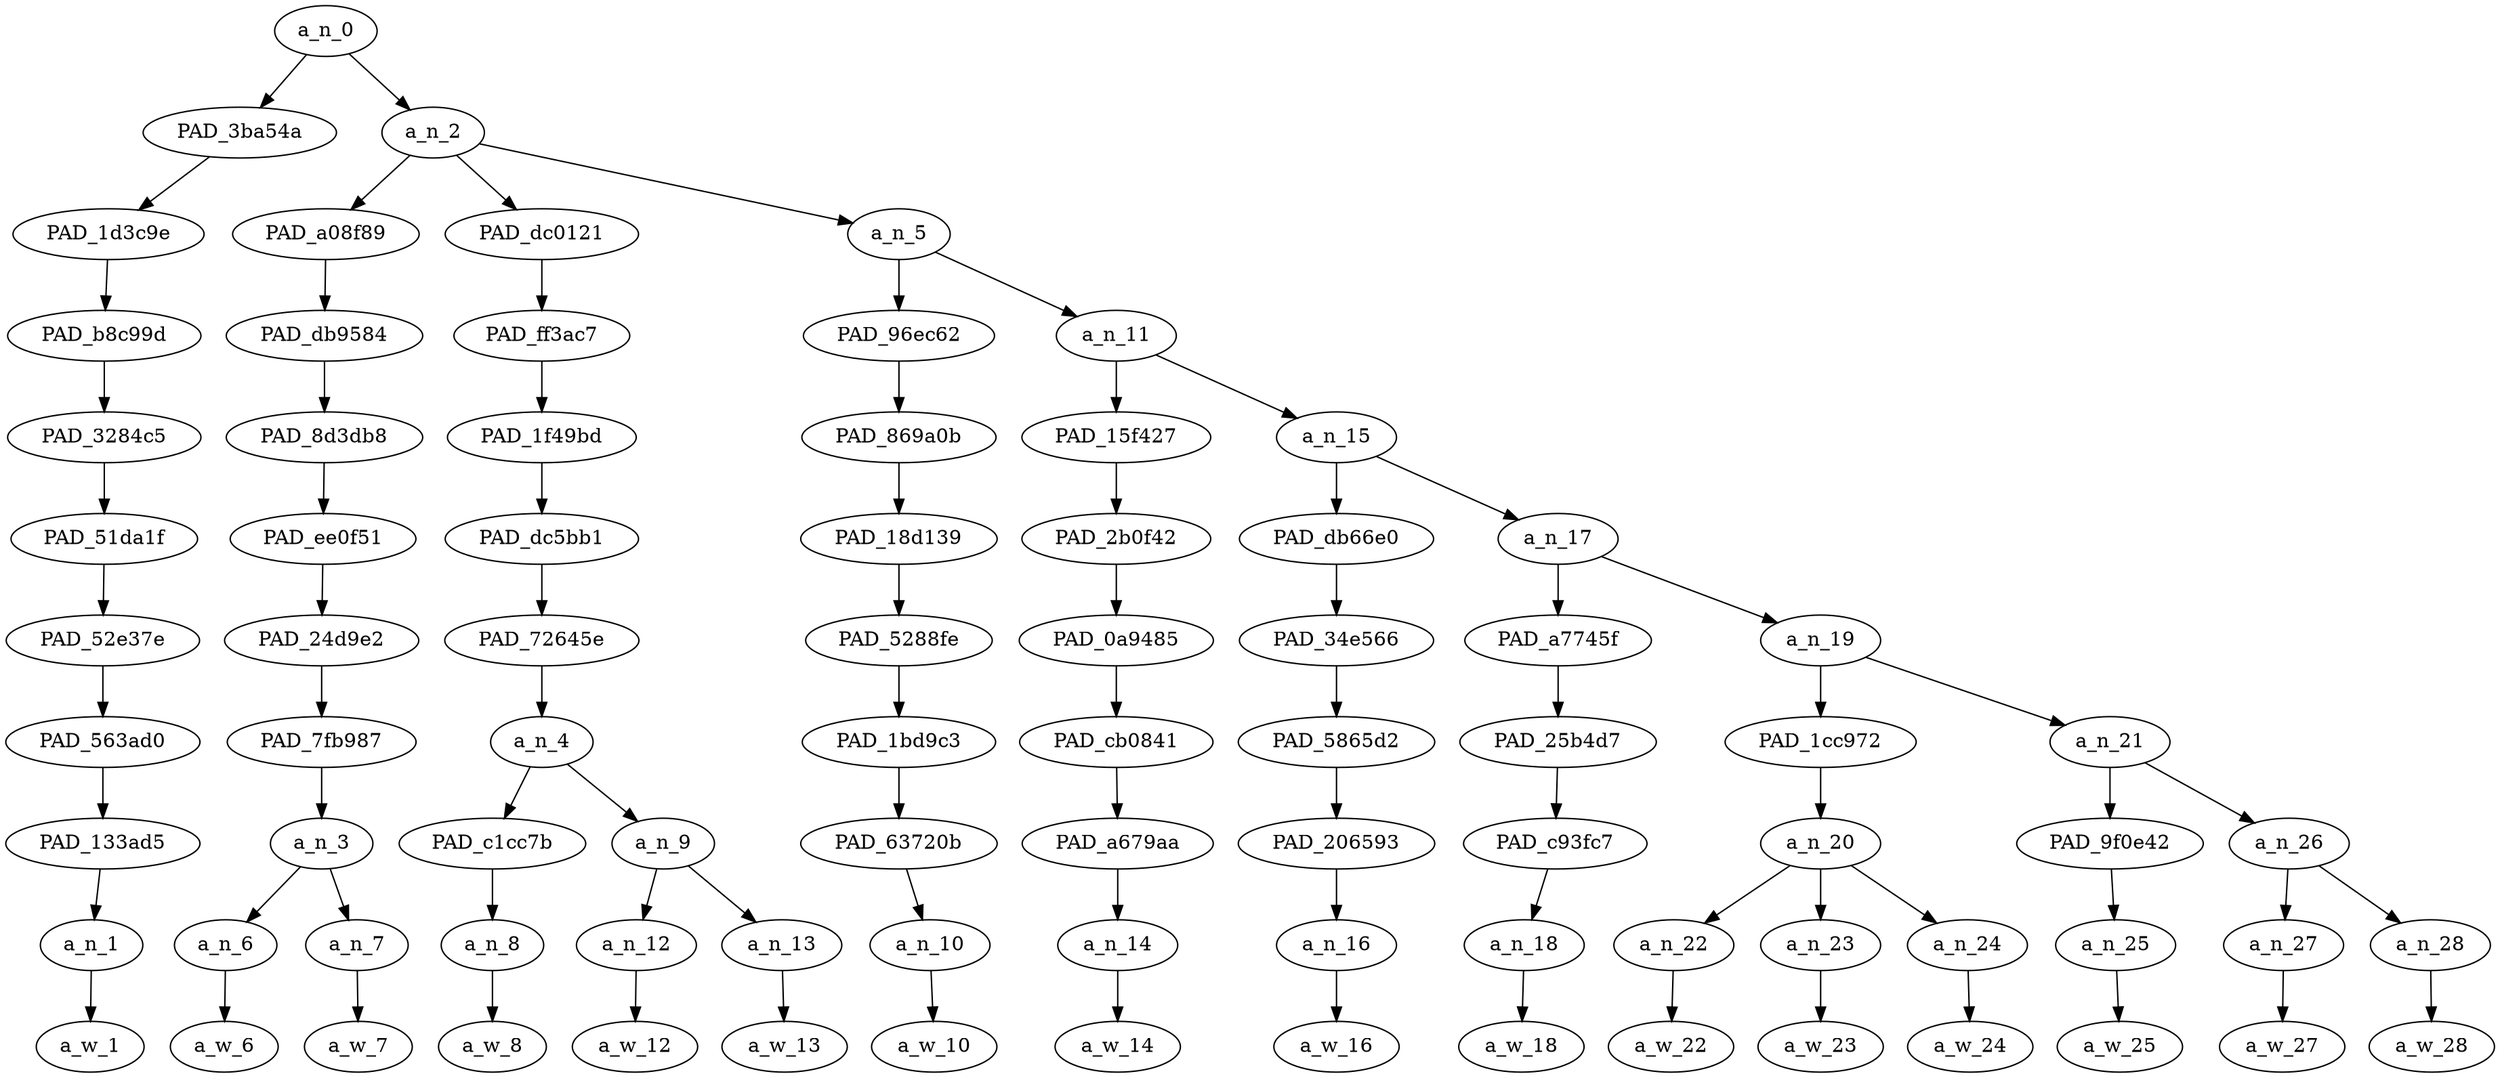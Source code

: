 strict digraph "" {
	a_n_0	[div_dir=1,
		index=0,
		level=10,
		pos="2.0559895833333335,10!",
		text_span="[0, 1, 2, 3, 4, 5, 6, 7, 8, 9, 10, 11, 12, 13, 14, 15]",
		value=1.00000001];
	PAD_3ba54a	[div_dir=-1,
		index=0,
		level=9,
		pos="0.0,9!",
		text_span="[0]",
		value=0.07441819];
	a_n_0 -> PAD_3ba54a;
	a_n_2	[div_dir=1,
		index=1,
		level=9,
		pos="4.111979166666667,9!",
		text_span="[1, 2, 3, 4, 5, 6, 7, 8, 9, 10, 11, 12, 13, 14, 15]",
		value=0.92556349];
	a_n_0 -> a_n_2;
	PAD_1d3c9e	[div_dir=-1,
		index=0,
		level=8,
		pos="0.0,8!",
		text_span="[0]",
		value=0.07441819];
	PAD_3ba54a -> PAD_1d3c9e;
	PAD_b8c99d	[div_dir=-1,
		index=0,
		level=7,
		pos="0.0,7!",
		text_span="[0]",
		value=0.07441819];
	PAD_1d3c9e -> PAD_b8c99d;
	PAD_3284c5	[div_dir=-1,
		index=0,
		level=6,
		pos="0.0,6!",
		text_span="[0]",
		value=0.07441819];
	PAD_b8c99d -> PAD_3284c5;
	PAD_51da1f	[div_dir=-1,
		index=0,
		level=5,
		pos="0.0,5!",
		text_span="[0]",
		value=0.07441819];
	PAD_3284c5 -> PAD_51da1f;
	PAD_52e37e	[div_dir=-1,
		index=0,
		level=4,
		pos="0.0,4!",
		text_span="[0]",
		value=0.07441819];
	PAD_51da1f -> PAD_52e37e;
	PAD_563ad0	[div_dir=-1,
		index=0,
		level=3,
		pos="0.0,3!",
		text_span="[0]",
		value=0.07441819];
	PAD_52e37e -> PAD_563ad0;
	PAD_133ad5	[div_dir=-1,
		index=0,
		level=2,
		pos="0.0,2!",
		text_span="[0]",
		value=0.07441819];
	PAD_563ad0 -> PAD_133ad5;
	a_n_1	[div_dir=-1,
		index=0,
		level=1,
		pos="0.0,1!",
		text_span="[0]",
		value=0.07441819];
	PAD_133ad5 -> a_n_1;
	a_w_1	[div_dir=0,
		index=0,
		level=0,
		pos="0,0!",
		text_span="[0]",
		value=seen];
	a_n_1 -> a_w_1;
	PAD_a08f89	[div_dir=1,
		index=1,
		level=8,
		pos="1.5,8!",
		text_span="[1, 2]",
		value=0.18218037];
	a_n_2 -> PAD_a08f89;
	PAD_dc0121	[div_dir=1,
		index=2,
		level=8,
		pos="3.75,8!",
		text_span="[3, 4, 5]",
		value=0.16559615];
	a_n_2 -> PAD_dc0121;
	a_n_5	[div_dir=1,
		index=3,
		level=8,
		pos="7.0859375,8!",
		text_span="[6, 7, 8, 9, 10, 11, 12, 13, 14, 15]",
		value=0.57767091];
	a_n_2 -> a_n_5;
	PAD_db9584	[div_dir=1,
		index=1,
		level=7,
		pos="1.5,7!",
		text_span="[1, 2]",
		value=0.18218037];
	PAD_a08f89 -> PAD_db9584;
	PAD_8d3db8	[div_dir=1,
		index=1,
		level=6,
		pos="1.5,6!",
		text_span="[1, 2]",
		value=0.18218037];
	PAD_db9584 -> PAD_8d3db8;
	PAD_ee0f51	[div_dir=1,
		index=1,
		level=5,
		pos="1.5,5!",
		text_span="[1, 2]",
		value=0.18218037];
	PAD_8d3db8 -> PAD_ee0f51;
	PAD_24d9e2	[div_dir=1,
		index=1,
		level=4,
		pos="1.5,4!",
		text_span="[1, 2]",
		value=0.18218037];
	PAD_ee0f51 -> PAD_24d9e2;
	PAD_7fb987	[div_dir=1,
		index=1,
		level=3,
		pos="1.5,3!",
		text_span="[1, 2]",
		value=0.18218037];
	PAD_24d9e2 -> PAD_7fb987;
	a_n_3	[div_dir=1,
		index=1,
		level=2,
		pos="1.5,2!",
		text_span="[1, 2]",
		value=0.18218037];
	PAD_7fb987 -> a_n_3;
	a_n_6	[div_dir=-1,
		index=1,
		level=1,
		pos="1.0,1!",
		text_span="[1]",
		value=0.06546157];
	a_n_3 -> a_n_6;
	a_n_7	[div_dir=1,
		index=2,
		level=1,
		pos="2.0,1!",
		text_span="[2]",
		value=0.11655349];
	a_n_3 -> a_n_7;
	a_w_6	[div_dir=0,
		index=1,
		level=0,
		pos="1,0!",
		text_span="[1]",
		value=enough];
	a_n_6 -> a_w_6;
	a_w_7	[div_dir=0,
		index=2,
		level=0,
		pos="2,0!",
		text_span="[2]",
		value=violence];
	a_n_7 -> a_w_7;
	PAD_ff3ac7	[div_dir=1,
		index=2,
		level=7,
		pos="3.75,7!",
		text_span="[3, 4, 5]",
		value=0.16559615];
	PAD_dc0121 -> PAD_ff3ac7;
	PAD_1f49bd	[div_dir=1,
		index=2,
		level=6,
		pos="3.75,6!",
		text_span="[3, 4, 5]",
		value=0.16559615];
	PAD_ff3ac7 -> PAD_1f49bd;
	PAD_dc5bb1	[div_dir=1,
		index=2,
		level=5,
		pos="3.75,5!",
		text_span="[3, 4, 5]",
		value=0.16559615];
	PAD_1f49bd -> PAD_dc5bb1;
	PAD_72645e	[div_dir=1,
		index=2,
		level=4,
		pos="3.75,4!",
		text_span="[3, 4, 5]",
		value=0.16559615];
	PAD_dc5bb1 -> PAD_72645e;
	a_n_4	[div_dir=1,
		index=2,
		level=3,
		pos="3.75,3!",
		text_span="[3, 4, 5]",
		value=0.16559615];
	PAD_72645e -> a_n_4;
	PAD_c1cc7b	[div_dir=-1,
		index=2,
		level=2,
		pos="3.0,2!",
		text_span="[3]",
		value=0.04895737];
	a_n_4 -> PAD_c1cc7b;
	a_n_9	[div_dir=1,
		index=3,
		level=2,
		pos="4.5,2!",
		text_span="[4, 5]",
		value=0.11659002];
	a_n_4 -> a_n_9;
	a_n_8	[div_dir=-1,
		index=3,
		level=1,
		pos="3.0,1!",
		text_span="[3]",
		value=0.04895737];
	PAD_c1cc7b -> a_n_8;
	a_w_8	[div_dir=0,
		index=3,
		level=0,
		pos="3,0!",
		text_span="[3]",
		value=for];
	a_n_8 -> a_w_8;
	a_n_12	[div_dir=1,
		index=4,
		level=1,
		pos="4.0,1!",
		text_span="[4]",
		value=0.04699366];
	a_n_9 -> a_n_12;
	a_n_13	[div_dir=-1,
		index=5,
		level=1,
		pos="5.0,1!",
		text_span="[5]",
		value=0.06947871];
	a_n_9 -> a_n_13;
	a_w_12	[div_dir=0,
		index=4,
		level=0,
		pos="4,0!",
		text_span="[4]",
		value=this];
	a_n_12 -> a_w_12;
	a_w_13	[div_dir=0,
		index=5,
		level=0,
		pos="5,0!",
		text_span="[5]",
		value=life];
	a_n_13 -> a_w_13;
	PAD_96ec62	[div_dir=1,
		index=3,
		level=7,
		pos="6.0,7!",
		text_span="[6]",
		value=0.07715470];
	a_n_5 -> PAD_96ec62;
	a_n_11	[div_dir=-1,
		index=4,
		level=7,
		pos="8.171875,7!",
		text_span="[7, 8, 9, 10, 11, 12, 13, 14, 15]",
		value=0.50047496];
	a_n_5 -> a_n_11;
	PAD_869a0b	[div_dir=1,
		index=3,
		level=6,
		pos="6.0,6!",
		text_span="[6]",
		value=0.07715470];
	PAD_96ec62 -> PAD_869a0b;
	PAD_18d139	[div_dir=1,
		index=3,
		level=5,
		pos="6.0,5!",
		text_span="[6]",
		value=0.07715470];
	PAD_869a0b -> PAD_18d139;
	PAD_5288fe	[div_dir=1,
		index=3,
		level=4,
		pos="6.0,4!",
		text_span="[6]",
		value=0.07715470];
	PAD_18d139 -> PAD_5288fe;
	PAD_1bd9c3	[div_dir=1,
		index=3,
		level=3,
		pos="6.0,3!",
		text_span="[6]",
		value=0.07715470];
	PAD_5288fe -> PAD_1bd9c3;
	PAD_63720b	[div_dir=1,
		index=4,
		level=2,
		pos="6.0,2!",
		text_span="[6]",
		value=0.07715470];
	PAD_1bd9c3 -> PAD_63720b;
	a_n_10	[div_dir=1,
		index=6,
		level=1,
		pos="6.0,1!",
		text_span="[6]",
		value=0.07715470];
	PAD_63720b -> a_n_10;
	a_w_10	[div_dir=0,
		index=6,
		level=0,
		pos="6,0!",
		text_span="[6]",
		value=besides];
	a_n_10 -> a_w_10;
	PAD_15f427	[div_dir=1,
		index=4,
		level=6,
		pos="7.0,6!",
		text_span="[7]",
		value=0.04683832];
	a_n_11 -> PAD_15f427;
	a_n_15	[div_dir=-1,
		index=5,
		level=6,
		pos="9.34375,6!",
		text_span="[8, 9, 10, 11, 12, 13, 14, 15]",
		value=0.45359423];
	a_n_11 -> a_n_15;
	PAD_2b0f42	[div_dir=1,
		index=4,
		level=5,
		pos="7.0,5!",
		text_span="[7]",
		value=0.04683832];
	PAD_15f427 -> PAD_2b0f42;
	PAD_0a9485	[div_dir=1,
		index=4,
		level=4,
		pos="7.0,4!",
		text_span="[7]",
		value=0.04683832];
	PAD_2b0f42 -> PAD_0a9485;
	PAD_cb0841	[div_dir=1,
		index=4,
		level=3,
		pos="7.0,3!",
		text_span="[7]",
		value=0.04683832];
	PAD_0a9485 -> PAD_cb0841;
	PAD_a679aa	[div_dir=1,
		index=5,
		level=2,
		pos="7.0,2!",
		text_span="[7]",
		value=0.04683832];
	PAD_cb0841 -> PAD_a679aa;
	a_n_14	[div_dir=1,
		index=7,
		level=1,
		pos="7.0,1!",
		text_span="[7]",
		value=0.04683832];
	PAD_a679aa -> a_n_14;
	a_w_14	[div_dir=0,
		index=7,
		level=0,
		pos="7,0!",
		text_span="[7]",
		value=they];
	a_n_14 -> a_w_14;
	PAD_db66e0	[div_dir=-1,
		index=5,
		level=5,
		pos="8.0,5!",
		text_span="[8]",
		value=0.03881072];
	a_n_15 -> PAD_db66e0;
	a_n_17	[div_dir=1,
		index=6,
		level=5,
		pos="10.6875,5!",
		text_span="[9, 10, 11, 12, 13, 14, 15]",
		value=0.41473817];
	a_n_15 -> a_n_17;
	PAD_34e566	[div_dir=-1,
		index=5,
		level=4,
		pos="8.0,4!",
		text_span="[8]",
		value=0.03881072];
	PAD_db66e0 -> PAD_34e566;
	PAD_5865d2	[div_dir=-1,
		index=5,
		level=3,
		pos="8.0,3!",
		text_span="[8]",
		value=0.03881072];
	PAD_34e566 -> PAD_5865d2;
	PAD_206593	[div_dir=-1,
		index=6,
		level=2,
		pos="8.0,2!",
		text_span="[8]",
		value=0.03881072];
	PAD_5865d2 -> PAD_206593;
	a_n_16	[div_dir=-1,
		index=8,
		level=1,
		pos="8.0,1!",
		text_span="[8]",
		value=0.03881072];
	PAD_206593 -> a_n_16;
	a_w_16	[div_dir=0,
		index=8,
		level=0,
		pos="8,0!",
		text_span="[8]",
		value=are];
	a_n_16 -> a_w_16;
	PAD_a7745f	[div_dir=1,
		index=6,
		level=4,
		pos="9.0,4!",
		text_span="[9]",
		value=0.04064184];
	a_n_17 -> PAD_a7745f;
	a_n_19	[div_dir=1,
		index=7,
		level=4,
		pos="12.375,4!",
		text_span="[10, 11, 12, 13, 14, 15]",
		value=0.37407847];
	a_n_17 -> a_n_19;
	PAD_25b4d7	[div_dir=1,
		index=6,
		level=3,
		pos="9.0,3!",
		text_span="[9]",
		value=0.04064184];
	PAD_a7745f -> PAD_25b4d7;
	PAD_c93fc7	[div_dir=1,
		index=7,
		level=2,
		pos="9.0,2!",
		text_span="[9]",
		value=0.04064184];
	PAD_25b4d7 -> PAD_c93fc7;
	a_n_18	[div_dir=1,
		index=9,
		level=1,
		pos="9.0,1!",
		text_span="[9]",
		value=0.04064184];
	PAD_c93fc7 -> a_n_18;
	a_w_18	[div_dir=0,
		index=9,
		level=0,
		pos="9,0!",
		text_span="[9]",
		value=doing];
	a_n_18 -> a_w_18;
	PAD_1cc972	[div_dir=1,
		index=7,
		level=3,
		pos="11.0,3!",
		text_span="[10, 11, 12]",
		value=0.14184290];
	a_n_19 -> PAD_1cc972;
	a_n_21	[div_dir=-1,
		index=8,
		level=3,
		pos="13.75,3!",
		text_span="[13, 14, 15]",
		value=0.23223151];
	a_n_19 -> a_n_21;
	a_n_20	[div_dir=1,
		index=8,
		level=2,
		pos="11.0,2!",
		text_span="[10, 11, 12]",
		value=0.14184290];
	PAD_1cc972 -> a_n_20;
	a_n_22	[div_dir=-1,
		index=10,
		level=1,
		pos="10.0,1!",
		text_span="[10]",
		value=0.03095974];
	a_n_20 -> a_n_22;
	a_n_23	[div_dir=1,
		index=11,
		level=1,
		pos="11.0,1!",
		text_span="[11]",
		value=0.04537091];
	a_n_20 -> a_n_23;
	a_n_24	[div_dir=1,
		index=12,
		level=1,
		pos="12.0,1!",
		text_span="[12]",
		value=0.06542874];
	a_n_20 -> a_n_24;
	a_w_22	[div_dir=0,
		index=10,
		level=0,
		pos="10,0!",
		text_span="[10]",
		value=a];
	a_n_22 -> a_w_22;
	a_w_23	[div_dir=0,
		index=11,
		level=0,
		pos="11,0!",
		text_span="[11]",
		value=good];
	a_n_23 -> a_w_23;
	a_w_24	[div_dir=0,
		index=12,
		level=0,
		pos="12,0!",
		text_span="[12]",
		value=job];
	a_n_24 -> a_w_24;
	PAD_9f0e42	[div_dir=-1,
		index=9,
		level=2,
		pos="13.0,2!",
		text_span="[13]",
		value=0.12417757];
	a_n_21 -> PAD_9f0e42;
	a_n_26	[div_dir=1,
		index=10,
		level=2,
		pos="14.5,2!",
		text_span="[14, 15]",
		value=0.10797627];
	a_n_21 -> a_n_26;
	a_n_25	[div_dir=-1,
		index=13,
		level=1,
		pos="13.0,1!",
		text_span="[13]",
		value=0.12417757];
	PAD_9f0e42 -> a_n_25;
	a_w_25	[div_dir=0,
		index=13,
		level=0,
		pos="13,0!",
		text_span="[13]",
		value=killing];
	a_n_25 -> a_w_25;
	a_n_27	[div_dir=-1,
		index=14,
		level=1,
		pos="14.0,1!",
		text_span="[14]",
		value=0.05692344];
	a_n_26 -> a_n_27;
	a_n_28	[div_dir=1,
		index=15,
		level=1,
		pos="15.0,1!",
		text_span="[15]",
		value=0.05102079];
	a_n_26 -> a_n_28;
	a_w_27	[div_dir=0,
		index=14,
		level=0,
		pos="14,0!",
		text_span="[14]",
		value=each];
	a_n_27 -> a_w_27;
	a_w_28	[div_dir=0,
		index=15,
		level=0,
		pos="15,0!",
		text_span="[15]",
		value=other];
	a_n_28 -> a_w_28;
}
